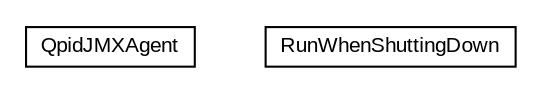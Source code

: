 #!/usr/local/bin/dot
#
# Class diagram 
# Generated by UMLGraph version R5_6-24-gf6e263 (http://www.umlgraph.org/)
#

digraph G {
	edge [fontname="arial",fontsize=10,labelfontname="arial",labelfontsize=10];
	node [fontname="arial",fontsize=10,shape=plaintext];
	nodesep=0.25;
	ranksep=0.5;
	// org.miloss.fgsms.agents.qpidjmx.QpidJMXAgent
	c67927 [label=<<table title="org.miloss.fgsms.agents.qpidjmx.QpidJMXAgent" border="0" cellborder="1" cellspacing="0" cellpadding="2" port="p" href="./QpidJMXAgent.html">
		<tr><td><table border="0" cellspacing="0" cellpadding="1">
<tr><td align="center" balign="center"> QpidJMXAgent </td></tr>
		</table></td></tr>
		</table>>, URL="./QpidJMXAgent.html", fontname="arial", fontcolor="black", fontsize=10.0];
	// org.miloss.fgsms.agents.qpidjmx.QpidJMXAgent.RunWhenShuttingDown
	c67928 [label=<<table title="org.miloss.fgsms.agents.qpidjmx.QpidJMXAgent.RunWhenShuttingDown" border="0" cellborder="1" cellspacing="0" cellpadding="2" port="p" href="./QpidJMXAgent.RunWhenShuttingDown.html">
		<tr><td><table border="0" cellspacing="0" cellpadding="1">
<tr><td align="center" balign="center"> RunWhenShuttingDown </td></tr>
		</table></td></tr>
		</table>>, URL="./QpidJMXAgent.RunWhenShuttingDown.html", fontname="arial", fontcolor="black", fontsize=10.0];
}

